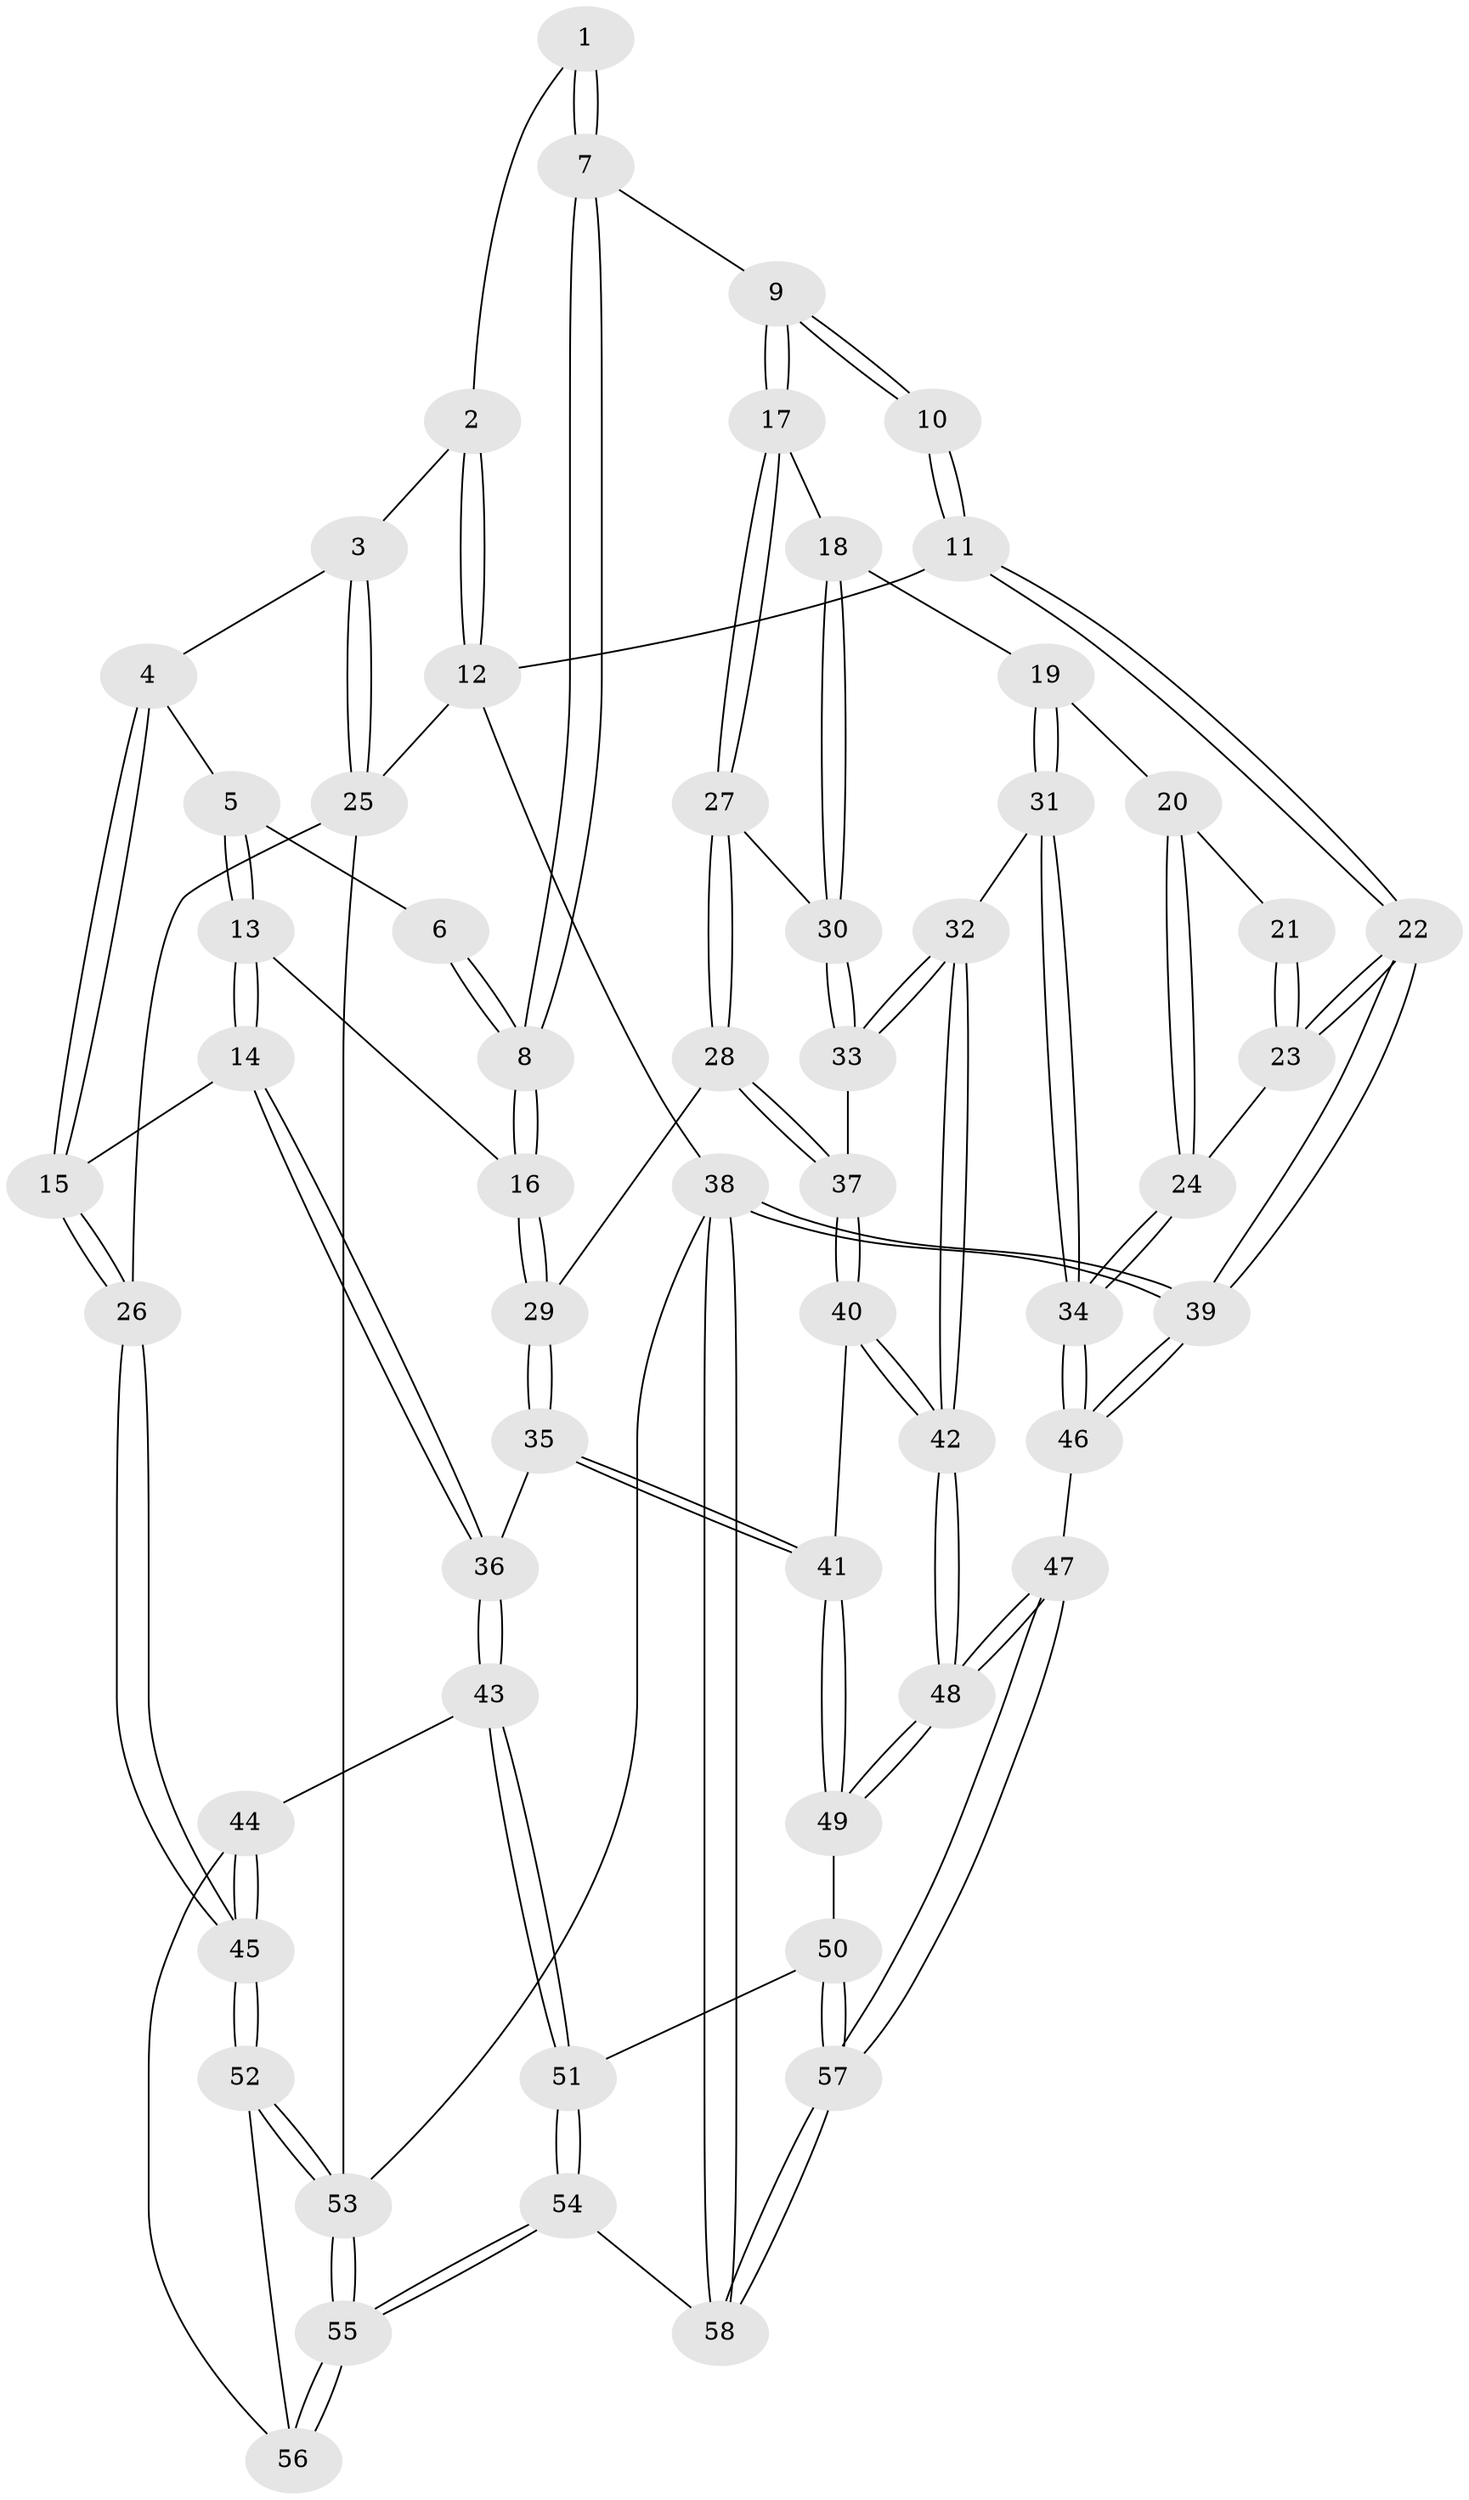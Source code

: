 // coarse degree distribution, {6: 0.1724137931034483, 5: 0.3448275862068966, 4: 0.3448275862068966, 3: 0.13793103448275862}
// Generated by graph-tools (version 1.1) at 2025/21/03/04/25 18:21:43]
// undirected, 58 vertices, 142 edges
graph export_dot {
graph [start="1"]
  node [color=gray90,style=filled];
  1 [pos="+0.49976614188075963+0.0339646110556357"];
  2 [pos="+0.4706635529560421+0"];
  3 [pos="+0+0"];
  4 [pos="+0.09694947906451615+0.11364952305896556"];
  5 [pos="+0.14620717384337978+0.1562213825087633"];
  6 [pos="+0.2310025065190319+0.17133735647135775"];
  7 [pos="+0.5199920714998856+0.08306993285774059"];
  8 [pos="+0.35357418063607976+0.2899716058127917"];
  9 [pos="+0.6323284691358854+0.18348662751731273"];
  10 [pos="+0.9326077966070383+0.09662352408657826"];
  11 [pos="+1+0"];
  12 [pos="+1+0"];
  13 [pos="+0.2064803131730872+0.3899064386465225"];
  14 [pos="+0.08355295946704659+0.47905040865864174"];
  15 [pos="+0.04780836893149491+0.4730063197861282"];
  16 [pos="+0.33319212149534+0.37583909951966293"];
  17 [pos="+0.6393850750258452+0.26773876508320577"];
  18 [pos="+0.6762122339116635+0.2954866292993659"];
  19 [pos="+0.8043914659763124+0.3792298790469605"];
  20 [pos="+0.8823895086698539+0.30188196203072654"];
  21 [pos="+0.9087414576482222+0.2609413537418186"];
  22 [pos="+1+0.4796618408777374"];
  23 [pos="+1+0.47848301999195636"];
  24 [pos="+1+0.4948193019996961"];
  25 [pos="+0+0"];
  26 [pos="+0+0.47536382916354714"];
  27 [pos="+0.5943275603270097+0.34882053499680804"];
  28 [pos="+0.5224389427442349+0.4394601816014704"];
  29 [pos="+0.4117614994739061+0.44941016670055944"];
  30 [pos="+0.7192093039377264+0.4915721731379032"];
  31 [pos="+0.8508585633406945+0.5296358672203927"];
  32 [pos="+0.7712850234472683+0.5439835040304554"];
  33 [pos="+0.7477524102671304+0.5362138171539925"];
  34 [pos="+0.8644295327091818+0.5362930325157609"];
  35 [pos="+0.3624303935695713+0.6175114247804366"];
  36 [pos="+0.17126788511428356+0.6112021843488438"];
  37 [pos="+0.5840809147228407+0.5286177124559693"];
  38 [pos="+1+1"];
  39 [pos="+1+1"];
  40 [pos="+0.5652859840326532+0.6654581029925918"];
  41 [pos="+0.3941699345304029+0.6715067137772102"];
  42 [pos="+0.6378928402957196+0.7406742972725063"];
  43 [pos="+0.13954749165885+0.7646835773602789"];
  44 [pos="+0.10904758978464707+0.7779508803701664"];
  45 [pos="+0+0.7164021086413189"];
  46 [pos="+0.8726915168407579+0.6346525220318285"];
  47 [pos="+0.7041468833336992+0.8989106401656114"];
  48 [pos="+0.6710958277091074+0.8424902096469514"];
  49 [pos="+0.37697236180330357+0.7664289467936692"];
  50 [pos="+0.3465745862705338+0.8195648805494588"];
  51 [pos="+0.29179012352459227+0.862781685395219"];
  52 [pos="+0+0.927262803831649"];
  53 [pos="+0+1"];
  54 [pos="+0.2666517971994343+1"];
  55 [pos="+0+1"];
  56 [pos="+0.08562360934198168+0.8564218018638743"];
  57 [pos="+0.7301976681634134+1"];
  58 [pos="+0.7698740093285423+1"];
  1 -- 2;
  1 -- 7;
  1 -- 7;
  2 -- 3;
  2 -- 12;
  2 -- 12;
  3 -- 4;
  3 -- 25;
  3 -- 25;
  4 -- 5;
  4 -- 15;
  4 -- 15;
  5 -- 6;
  5 -- 13;
  5 -- 13;
  6 -- 8;
  6 -- 8;
  7 -- 8;
  7 -- 8;
  7 -- 9;
  8 -- 16;
  8 -- 16;
  9 -- 10;
  9 -- 10;
  9 -- 17;
  9 -- 17;
  10 -- 11;
  10 -- 11;
  11 -- 12;
  11 -- 22;
  11 -- 22;
  12 -- 25;
  12 -- 38;
  13 -- 14;
  13 -- 14;
  13 -- 16;
  14 -- 15;
  14 -- 36;
  14 -- 36;
  15 -- 26;
  15 -- 26;
  16 -- 29;
  16 -- 29;
  17 -- 18;
  17 -- 27;
  17 -- 27;
  18 -- 19;
  18 -- 30;
  18 -- 30;
  19 -- 20;
  19 -- 31;
  19 -- 31;
  20 -- 21;
  20 -- 24;
  20 -- 24;
  21 -- 23;
  21 -- 23;
  22 -- 23;
  22 -- 23;
  22 -- 39;
  22 -- 39;
  23 -- 24;
  24 -- 34;
  24 -- 34;
  25 -- 26;
  25 -- 53;
  26 -- 45;
  26 -- 45;
  27 -- 28;
  27 -- 28;
  27 -- 30;
  28 -- 29;
  28 -- 37;
  28 -- 37;
  29 -- 35;
  29 -- 35;
  30 -- 33;
  30 -- 33;
  31 -- 32;
  31 -- 34;
  31 -- 34;
  32 -- 33;
  32 -- 33;
  32 -- 42;
  32 -- 42;
  33 -- 37;
  34 -- 46;
  34 -- 46;
  35 -- 36;
  35 -- 41;
  35 -- 41;
  36 -- 43;
  36 -- 43;
  37 -- 40;
  37 -- 40;
  38 -- 39;
  38 -- 39;
  38 -- 58;
  38 -- 58;
  38 -- 53;
  39 -- 46;
  39 -- 46;
  40 -- 41;
  40 -- 42;
  40 -- 42;
  41 -- 49;
  41 -- 49;
  42 -- 48;
  42 -- 48;
  43 -- 44;
  43 -- 51;
  43 -- 51;
  44 -- 45;
  44 -- 45;
  44 -- 56;
  45 -- 52;
  45 -- 52;
  46 -- 47;
  47 -- 48;
  47 -- 48;
  47 -- 57;
  47 -- 57;
  48 -- 49;
  48 -- 49;
  49 -- 50;
  50 -- 51;
  50 -- 57;
  50 -- 57;
  51 -- 54;
  51 -- 54;
  52 -- 53;
  52 -- 53;
  52 -- 56;
  53 -- 55;
  53 -- 55;
  54 -- 55;
  54 -- 55;
  54 -- 58;
  55 -- 56;
  55 -- 56;
  57 -- 58;
  57 -- 58;
}

